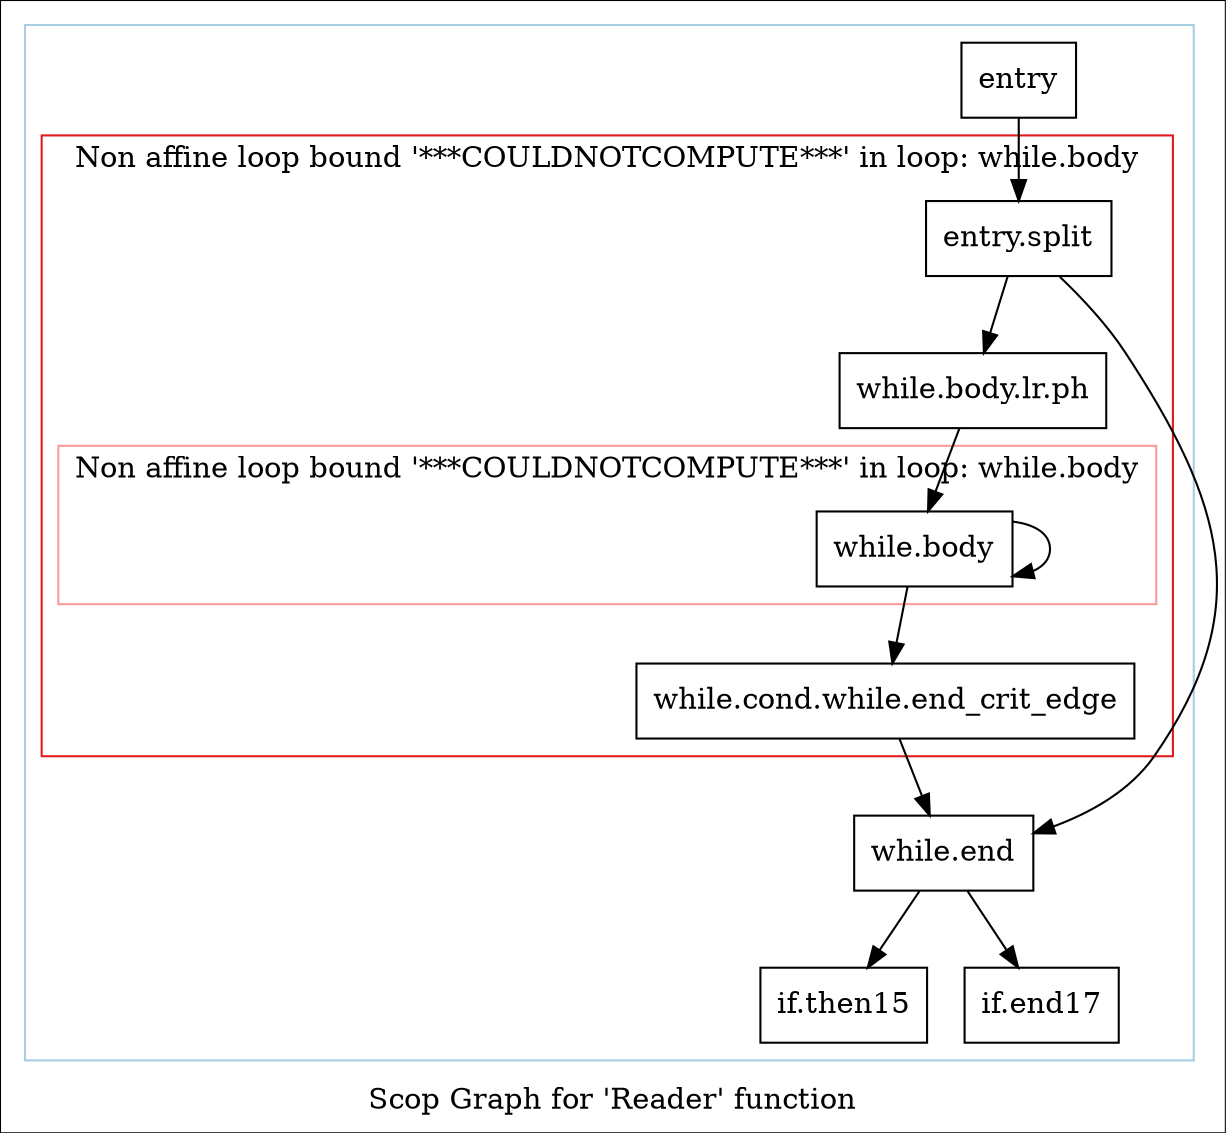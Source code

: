 digraph "Scop Graph for 'Reader' function" {
	label="Scop Graph for 'Reader' function";

	Node0xc599450 [shape=record,label="{entry}"];
	Node0xc599450 -> Node0xc5e55b0;
	Node0xc5e55b0 [shape=record,label="{entry.split}"];
	Node0xc5e55b0 -> Node0xc5eb2d0;
	Node0xc5e55b0 -> Node0xc5a87d0;
	Node0xc5eb2d0 [shape=record,label="{while.end}"];
	Node0xc5eb2d0 -> Node0xc596a00;
	Node0xc5eb2d0 -> Node0xc599f60;
	Node0xc596a00 [shape=record,label="{if.then15}"];
	Node0xc599f60 [shape=record,label="{if.end17}"];
	Node0xc5a87d0 [shape=record,label="{while.body.lr.ph}"];
	Node0xc5a87d0 -> Node0xc5aebc0;
	Node0xc5aebc0 [shape=record,label="{while.body}"];
	Node0xc5aebc0 -> Node0xc5852d0;
	Node0xc5aebc0 -> Node0xc5aebc0[constraint=false];
	Node0xc5852d0 [shape=record,label="{while.cond.while.end_crit_edge}"];
	Node0xc5852d0 -> Node0xc5eb2d0;
	colorscheme = "paired12"
        subgraph cluster_0xc5e8560 {
          label = "";
          style = solid;
          color = 1
          subgraph cluster_0xc5a7430 {
            label = "Non affine loop bound '***COULDNOTCOMPUTE***' in loop: while.body";
            style = solid;
            color = 6
            subgraph cluster_0xc609360 {
              label = "Non affine loop bound '***COULDNOTCOMPUTE***' in loop: while.body";
              style = solid;
              color = 5
              Node0xc5aebc0;
            }
            Node0xc5e55b0;
            Node0xc5a87d0;
            Node0xc5852d0;
          }
          Node0xc599450;
          Node0xc5eb2d0;
          Node0xc596a00;
          Node0xc599f60;
        }
}
